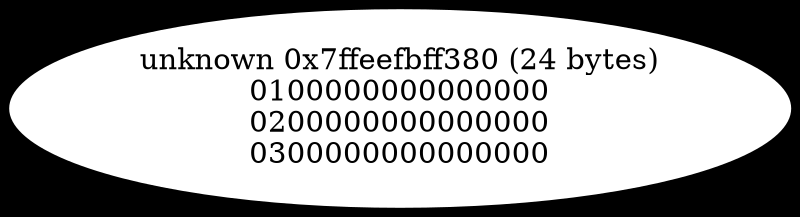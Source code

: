 digraph memory_dump_graph {
graph [bgcolor=black]
_7ffeefbff380 [style=filled] [fillcolor=white] [label="unknown 0x7ffeefbff380 (24 bytes)
0100000000000000
0200000000000000
0300000000000000"]
}
